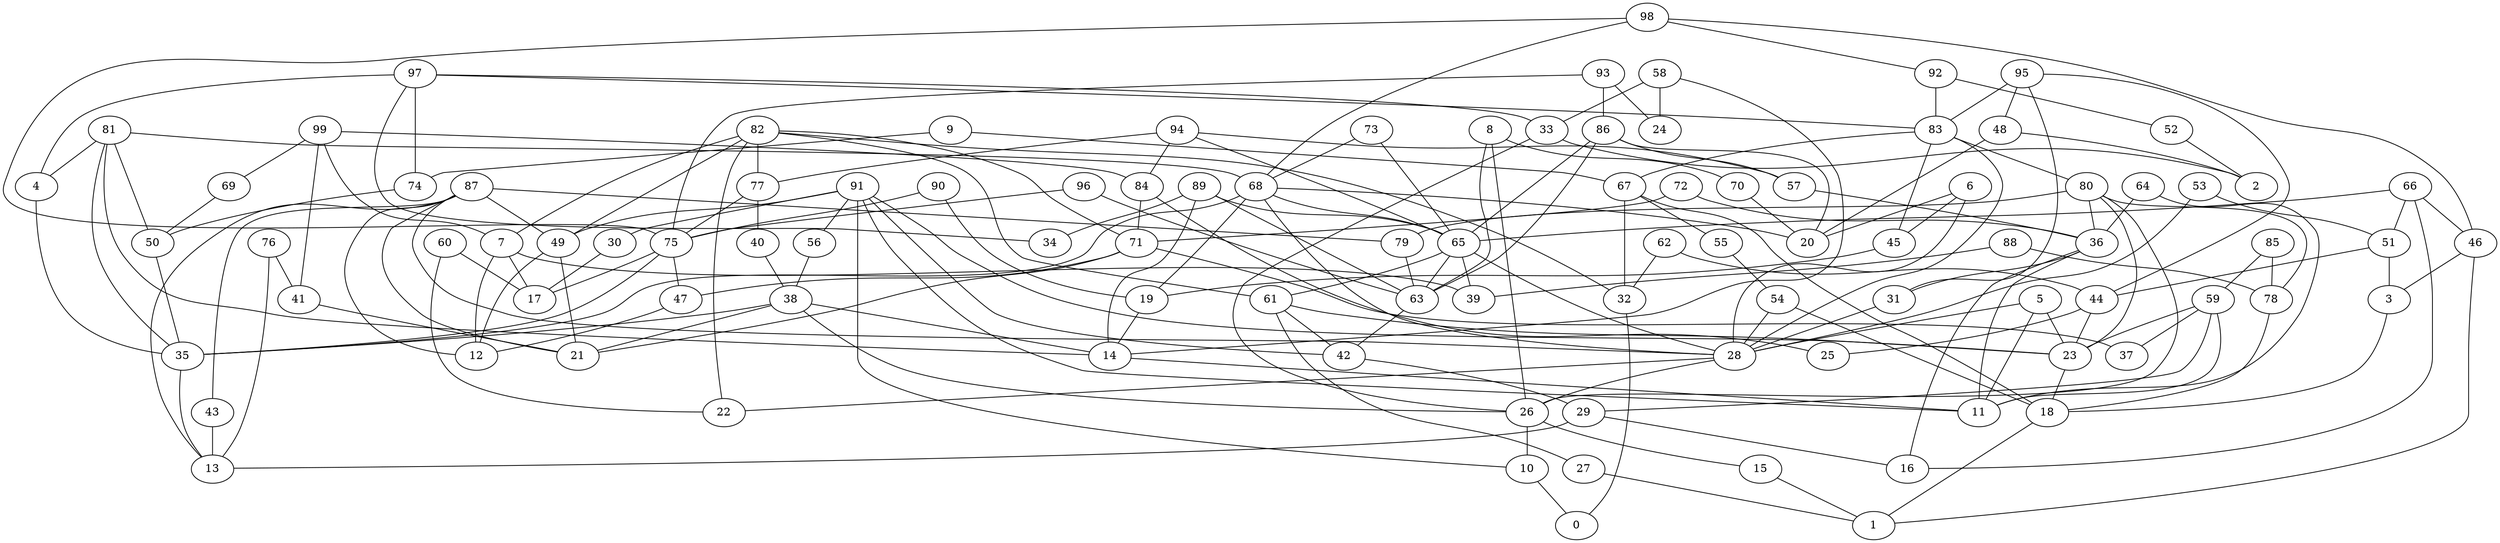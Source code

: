 digraph GG_graph {

subgraph G_graph {
edge [color = black]
"14" -> "11" [dir = none]
"73" -> "68" [dir = none]
"73" -> "65" [dir = none]
"59" -> "23" [dir = none]
"59" -> "29" [dir = none]
"59" -> "11" [dir = none]
"59" -> "37" [dir = none]
"50" -> "35" [dir = none]
"67" -> "18" [dir = none]
"67" -> "32" [dir = none]
"67" -> "55" [dir = none]
"86" -> "65" [dir = none]
"86" -> "57" [dir = none]
"86" -> "63" [dir = none]
"86" -> "20" [dir = none]
"53" -> "28" [dir = none]
"53" -> "51" [dir = none]
"92" -> "52" [dir = none]
"92" -> "83" [dir = none]
"43" -> "13" [dir = none]
"96" -> "75" [dir = none]
"96" -> "63" [dir = none]
"47" -> "12" [dir = none]
"72" -> "36" [dir = none]
"72" -> "71" [dir = none]
"71" -> "37" [dir = none]
"71" -> "21" [dir = none]
"71" -> "47" [dir = none]
"56" -> "38" [dir = none]
"79" -> "63" [dir = none]
"63" -> "42" [dir = none]
"91" -> "49" [dir = none]
"91" -> "56" [dir = none]
"91" -> "10" [dir = none]
"91" -> "11" [dir = none]
"91" -> "42" [dir = none]
"91" -> "23" [dir = none]
"91" -> "30" [dir = none]
"42" -> "29" [dir = none]
"87" -> "28" [dir = none]
"87" -> "13" [dir = none]
"87" -> "49" [dir = none]
"87" -> "43" [dir = none]
"87" -> "21" [dir = none]
"87" -> "79" [dir = none]
"87" -> "12" [dir = none]
"85" -> "78" [dir = none]
"85" -> "59" [dir = none]
"83" -> "80" [dir = none]
"83" -> "28" [dir = none]
"83" -> "45" [dir = none]
"83" -> "67" [dir = none]
"78" -> "18" [dir = none]
"36" -> "31" [dir = none]
"36" -> "16" [dir = none]
"36" -> "11" [dir = none]
"76" -> "41" [dir = none]
"76" -> "13" [dir = none]
"77" -> "40" [dir = none]
"77" -> "75" [dir = none]
"44" -> "23" [dir = none]
"44" -> "25" [dir = none]
"27" -> "1" [dir = none]
"10" -> "0" [dir = none]
"5" -> "28" [dir = none]
"5" -> "23" [dir = none]
"5" -> "11" [dir = none]
"61" -> "42" [dir = none]
"61" -> "23" [dir = none]
"61" -> "27" [dir = none]
"38" -> "21" [dir = none]
"38" -> "35" [dir = none]
"38" -> "26" [dir = none]
"38" -> "14" [dir = none]
"75" -> "17" [dir = none]
"75" -> "47" [dir = none]
"75" -> "35" [dir = none]
"7" -> "39" [dir = none]
"7" -> "12" [dir = none]
"7" -> "17" [dir = none]
"65" -> "28" [dir = none]
"65" -> "63" [dir = none]
"65" -> "61" [dir = none]
"65" -> "39" [dir = none]
"52" -> "2" [dir = none]
"97" -> "4" [dir = none]
"97" -> "83" [dir = none]
"97" -> "33" [dir = none]
"97" -> "74" [dir = none]
"97" -> "34" [dir = none]
"64" -> "11" [dir = none]
"64" -> "36" [dir = none]
"80" -> "26" [dir = none]
"80" -> "23" [dir = none]
"80" -> "36" [dir = none]
"80" -> "78" [dir = none]
"80" -> "79" [dir = none]
"49" -> "12" [dir = none]
"49" -> "21" [dir = none]
"58" -> "24" [dir = none]
"58" -> "14" [dir = none]
"58" -> "33" [dir = none]
"30" -> "17" [dir = none]
"84" -> "71" [dir = none]
"84" -> "25" [dir = none]
"18" -> "1" [dir = none]
"90" -> "19" [dir = none]
"90" -> "75" [dir = none]
"45" -> "19" [dir = none]
"31" -> "28" [dir = none]
"57" -> "36" [dir = none]
"89" -> "63" [dir = none]
"89" -> "34" [dir = none]
"89" -> "14" [dir = none]
"89" -> "65" [dir = none]
"82" -> "71" [dir = none]
"82" -> "77" [dir = none]
"82" -> "22" [dir = none]
"82" -> "7" [dir = none]
"82" -> "61" [dir = none]
"82" -> "49" [dir = none]
"82" -> "32" [dir = none]
"69" -> "50" [dir = none]
"19" -> "14" [dir = none]
"81" -> "50" [dir = none]
"81" -> "35" [dir = none]
"81" -> "14" [dir = none]
"81" -> "68" [dir = none]
"81" -> "4" [dir = none]
"95" -> "83" [dir = none]
"95" -> "31" [dir = none]
"95" -> "48" [dir = none]
"95" -> "44" [dir = none]
"98" -> "92" [dir = none]
"98" -> "75" [dir = none]
"98" -> "68" [dir = none]
"98" -> "46" [dir = none]
"40" -> "38" [dir = none]
"9" -> "67" [dir = none]
"9" -> "74" [dir = none]
"93" -> "86" [dir = none]
"93" -> "75" [dir = none]
"93" -> "24" [dir = none]
"74" -> "50" [dir = none]
"4" -> "35" [dir = none]
"55" -> "54" [dir = none]
"62" -> "32" [dir = none]
"62" -> "44" [dir = none]
"3" -> "18" [dir = none]
"33" -> "26" [dir = none]
"33" -> "2" [dir = none]
"6" -> "20" [dir = none]
"6" -> "28" [dir = none]
"6" -> "45" [dir = none]
"99" -> "69" [dir = none]
"99" -> "41" [dir = none]
"99" -> "7" [dir = none]
"99" -> "84" [dir = none]
"29" -> "13" [dir = none]
"29" -> "16" [dir = none]
"32" -> "0" [dir = none]
"15" -> "1" [dir = none]
"48" -> "2" [dir = none]
"48" -> "20" [dir = none]
"88" -> "78" [dir = none]
"88" -> "39" [dir = none]
"60" -> "22" [dir = none]
"60" -> "17" [dir = none]
"94" -> "84" [dir = none]
"94" -> "77" [dir = none]
"94" -> "65" [dir = none]
"94" -> "57" [dir = none]
"35" -> "13" [dir = none]
"8" -> "26" [dir = none]
"8" -> "63" [dir = none]
"8" -> "70" [dir = none]
"70" -> "20" [dir = none]
"66" -> "46" [dir = none]
"66" -> "16" [dir = none]
"66" -> "65" [dir = none]
"66" -> "51" [dir = none]
"51" -> "44" [dir = none]
"51" -> "3" [dir = none]
"54" -> "18" [dir = none]
"54" -> "28" [dir = none]
"28" -> "26" [dir = none]
"28" -> "22" [dir = none]
"41" -> "21" [dir = none]
"46" -> "3" [dir = none]
"46" -> "1" [dir = none]
"68" -> "28" [dir = none]
"68" -> "65" [dir = none]
"68" -> "35" [dir = none]
"68" -> "19" [dir = none]
"68" -> "20" [dir = none]
"23" -> "18" [dir = none]
"26" -> "15" [dir = none]
"26" -> "10" [dir = none]
}

}
